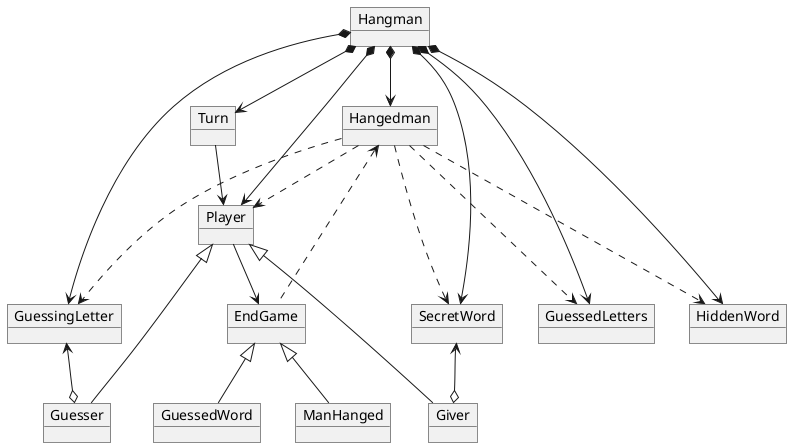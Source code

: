 @startuml Hangman

Object Hangman
Object Player
Object Guesser
Object Giver
Object Hangedman
Object SecretWord
Object HiddenWord
Object GuessingLetter
Object GuessedLetters
Object Turn
Object EndGame
Object GuessedWord
Object ManHanged

Hangman *-down-> Player
Hangman *-down-> Hangedman
Hangman *-down-> SecretWord
Hangman *-down-> HiddenWord
Hangman *-down-> Turn
Hangman *-down-> GuessingLetter
Hangman *-down-> GuessedLetters

Turn -down-> Player

Hangedman ..> Player
Hangedman ..down-> HiddenWord
Hangedman ..down-> SecretWord
Hangedman ..down-> GuessedLetters
Hangedman ..down-> GuessingLetter

Player -down-> EndGame
EndGame ..up-> Hangedman

GuessedWord -up-|> EndGame
ManHanged -up-|> EndGame

Guesser -up-|> Player
Giver -up-|> Player

Giver o-up-> SecretWord
Guesser o-up-> GuessingLetter


@enduml